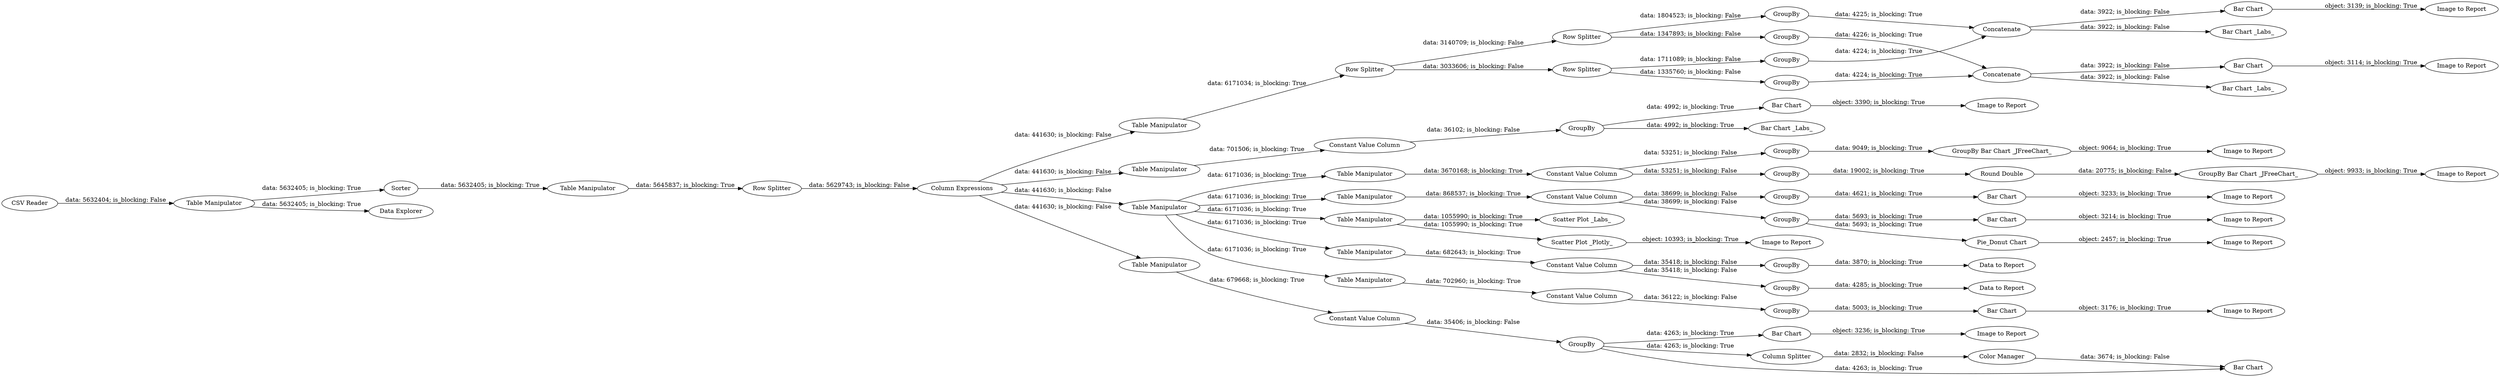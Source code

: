 digraph {
	"-644944411899144456_38" [label="Bar Chart"]
	"-644944411899144456_37" [label="Image to Report"]
	"-644944411899144456_15" [label=GroupBy]
	"-644944411899144456_87" [label=GroupBy]
	"-644944411899144456_49" [label="Bar Chart"]
	"-644944411899144456_85" [label="Constant Value Column"]
	"-644944411899144456_29" [label=Concatenate]
	"-644944411899144456_47" [label="Color Manager"]
	"-644944411899144456_70" [label="Bar Chart"]
	"-644944411899144456_59" [label="Image to Report"]
	"-644944411899144456_5" [label="Table Manipulator"]
	"-644944411899144456_68" [label=GroupBy]
	"-644944411899144456_10" [label="Row Splitter"]
	"-644944411899144456_4" [label="Row Splitter"]
	"-644944411899144456_54" [label="Constant Value Column"]
	"-644944411899144456_14" [label=GroupBy]
	"-644944411899144456_57" [label=GroupBy]
	"-644944411899144456_34" [label="Bar Chart _Labs_"]
	"-644944411899144456_72" [label=GroupBy]
	"-644944411899144456_66" [label="Table Manipulator"]
	"-644944411899144456_45" [label="Bar Chart"]
	"-644944411899144456_73" [label="Table Manipulator"]
	"-644944411899144456_74" [label="GroupBy Bar Chart _JFreeChart_"]
	"-644944411899144456_39" [label="Image to Report"]
	"-644944411899144456_80" [label="Image to Report"]
	"-644944411899144456_41" [label="Image to Report"]
	"-644944411899144456_9" [label="Row Splitter"]
	"-644944411899144456_31" [label="Table Manipulator"]
	"-644944411899144456_53" [label=GroupBy]
	"-644944411899144456_6" [label="Column Expressions"]
	"-644944411899144456_60" [label="Image to Report"]
	"-644944411899144456_75" [label="Image to Report"]
	"-644944411899144456_33" [label="Constant Value Column"]
	"-644944411899144456_55" [label="Bar Chart"]
	"-644944411899144456_52" [label="Table Manipulator"]
	"-644944411899144456_27" [label=Concatenate]
	"-644944411899144456_13" [label=GroupBy]
	"-644944411899144456_2" [label="Table Manipulator"]
	"-644944411899144456_48" [label="Column Splitter"]
	"-644944411899144456_56" [label="Image to Report"]
	"-644944411899144456_51" [label="Table Manipulator"]
	"-644944411899144456_40" [label="Bar Chart"]
	"-644944411899144456_28" [label="Bar Chart _Labs_"]
	"-644944411899144456_42" [label="Table Manipulator"]
	"-644944411899144456_69" [label="Image to Report"]
	"-644944411899144456_12" [label=GroupBy]
	"-644944411899144456_32" [label=GroupBy]
	"-644944411899144456_71" [label="Constant Value Column"]
	"-644944411899144456_82" [label="Data to Report"]
	"-644944411899144456_88" [label="Data to Report"]
	"-644944411899144456_50" [label="Image to Report"]
	"-644944411899144456_65" [label="Scatter Plot _Plotly_"]
	"-644944411899144456_86" [label=GroupBy]
	"-644944411899144456_8" [label="Table Manipulator"]
	"-644944411899144456_30" [label="Bar Chart _Labs_"]
	"-644944411899144456_81" [label="Round Double"]
	"-644944411899144456_3" [label=Sorter]
	"-644944411899144456_67" [label="Constant Value Column"]
	"-644944411899144456_63" [label="Table Manipulator"]
	"-644944411899144456_58" [label="Pie_Donut Chart"]
	"-644944411899144456_77" [label=GroupBy]
	"-644944411899144456_11" [label="Row Splitter"]
	"-644944411899144456_84" [label="Table Manipulator"]
	"-644944411899144456_62" [label="Scatter Plot _Labs_"]
	"-644944411899144456_44" [label="Constant Value Column"]
	"-644944411899144456_43" [label=GroupBy]
	"-644944411899144456_64" [label="Image to Report"]
	"-644944411899144456_1" [label="CSV Reader"]
	"-644944411899144456_61" [label="Bar Chart"]
	"-644944411899144456_7" [label="Data Explorer"]
	"-644944411899144456_79" [label="GroupBy Bar Chart _JFreeChart_"]
	"-644944411899144456_35" [label="Bar Chart"]
	"-644944411899144456_52" -> "-644944411899144456_54" [label="data: 868537; is_blocking: True"]
	"-644944411899144456_70" -> "-644944411899144456_69" [label="object: 3176; is_blocking: True"]
	"-644944411899144456_67" -> "-644944411899144456_68" [label="data: 36122; is_blocking: False"]
	"-644944411899144456_51" -> "-644944411899144456_84" [label="data: 6171036; is_blocking: True"]
	"-644944411899144456_10" -> "-644944411899144456_12" [label="data: 1335760; is_blocking: False"]
	"-644944411899144456_79" -> "-644944411899144456_80" [label="object: 9933; is_blocking: True"]
	"-644944411899144456_9" -> "-644944411899144456_10" [label="data: 3033606; is_blocking: False"]
	"-644944411899144456_6" -> "-644944411899144456_31" [label="data: 441630; is_blocking: False"]
	"-644944411899144456_6" -> "-644944411899144456_42" [label="data: 441630; is_blocking: False"]
	"-644944411899144456_11" -> "-644944411899144456_15" [label="data: 1804523; is_blocking: False"]
	"-644944411899144456_81" -> "-644944411899144456_79" [label="data: 20775; is_blocking: False"]
	"-644944411899144456_29" -> "-644944411899144456_30" [label="data: 3922; is_blocking: False"]
	"-644944411899144456_32" -> "-644944411899144456_35" [label="data: 4992; is_blocking: True"]
	"-644944411899144456_54" -> "-644944411899144456_57" [label="data: 38699; is_blocking: False"]
	"-644944411899144456_9" -> "-644944411899144456_11" [label="data: 3140709; is_blocking: False"]
	"-644944411899144456_55" -> "-644944411899144456_56" [label="object: 3214; is_blocking: True"]
	"-644944411899144456_5" -> "-644944411899144456_4" [label="data: 5645837; is_blocking: True"]
	"-644944411899144456_33" -> "-644944411899144456_32" [label="data: 36102; is_blocking: False"]
	"-644944411899144456_13" -> "-644944411899144456_29" [label="data: 4224; is_blocking: True"]
	"-644944411899144456_40" -> "-644944411899144456_41" [label="object: 3114; is_blocking: True"]
	"-644944411899144456_43" -> "-644944411899144456_48" [label="data: 4263; is_blocking: True"]
	"-644944411899144456_71" -> "-644944411899144456_77" [label="data: 53251; is_blocking: False"]
	"-644944411899144456_74" -> "-644944411899144456_75" [label="object: 9064; is_blocking: True"]
	"-644944411899144456_15" -> "-644944411899144456_29" [label="data: 4225; is_blocking: True"]
	"-644944411899144456_85" -> "-644944411899144456_87" [label="data: 35418; is_blocking: False"]
	"-644944411899144456_6" -> "-644944411899144456_51" [label="data: 441630; is_blocking: False"]
	"-644944411899144456_10" -> "-644944411899144456_13" [label="data: 1711089; is_blocking: False"]
	"-644944411899144456_51" -> "-644944411899144456_63" [label="data: 6171036; is_blocking: True"]
	"-644944411899144456_51" -> "-644944411899144456_73" [label="data: 6171036; is_blocking: True"]
	"-644944411899144456_85" -> "-644944411899144456_86" [label="data: 35418; is_blocking: False"]
	"-644944411899144456_27" -> "-644944411899144456_28" [label="data: 3922; is_blocking: False"]
	"-644944411899144456_72" -> "-644944411899144456_74" [label="data: 9049; is_blocking: True"]
	"-644944411899144456_6" -> "-644944411899144456_8" [label="data: 441630; is_blocking: False"]
	"-644944411899144456_63" -> "-644944411899144456_62" [label="data: 1055990; is_blocking: True"]
	"-644944411899144456_53" -> "-644944411899144456_58" [label="data: 5693; is_blocking: True"]
	"-644944411899144456_68" -> "-644944411899144456_70" [label="data: 5003; is_blocking: True"]
	"-644944411899144456_65" -> "-644944411899144456_64" [label="object: 10393; is_blocking: True"]
	"-644944411899144456_87" -> "-644944411899144456_88" [label="data: 3870; is_blocking: True"]
	"-644944411899144456_49" -> "-644944411899144456_50" [label="object: 3236; is_blocking: True"]
	"-644944411899144456_51" -> "-644944411899144456_66" [label="data: 6171036; is_blocking: True"]
	"-644944411899144456_86" -> "-644944411899144456_82" [label="data: 4285; is_blocking: True"]
	"-644944411899144456_8" -> "-644944411899144456_9" [label="data: 6171034; is_blocking: True"]
	"-644944411899144456_48" -> "-644944411899144456_47" [label="data: 2832; is_blocking: False"]
	"-644944411899144456_47" -> "-644944411899144456_45" [label="data: 3674; is_blocking: False"]
	"-644944411899144456_1" -> "-644944411899144456_2" [label="data: 5632404; is_blocking: False"]
	"-644944411899144456_31" -> "-644944411899144456_33" [label="data: 701506; is_blocking: True"]
	"-644944411899144456_27" -> "-644944411899144456_40" [label="data: 3922; is_blocking: False"]
	"-644944411899144456_12" -> "-644944411899144456_27" [label="data: 4224; is_blocking: True"]
	"-644944411899144456_35" -> "-644944411899144456_37" [label="object: 3390; is_blocking: True"]
	"-644944411899144456_38" -> "-644944411899144456_39" [label="object: 3139; is_blocking: True"]
	"-644944411899144456_44" -> "-644944411899144456_43" [label="data: 35406; is_blocking: False"]
	"-644944411899144456_61" -> "-644944411899144456_60" [label="object: 3233; is_blocking: True"]
	"-644944411899144456_73" -> "-644944411899144456_71" [label="data: 3670168; is_blocking: True"]
	"-644944411899144456_29" -> "-644944411899144456_38" [label="data: 3922; is_blocking: False"]
	"-644944411899144456_11" -> "-644944411899144456_14" [label="data: 1347893; is_blocking: False"]
	"-644944411899144456_43" -> "-644944411899144456_45" [label="data: 4263; is_blocking: True"]
	"-644944411899144456_53" -> "-644944411899144456_55" [label="data: 5693; is_blocking: True"]
	"-644944411899144456_84" -> "-644944411899144456_85" [label="data: 682643; is_blocking: True"]
	"-644944411899144456_77" -> "-644944411899144456_81" [label="data: 19002; is_blocking: True"]
	"-644944411899144456_32" -> "-644944411899144456_34" [label="data: 4992; is_blocking: True"]
	"-644944411899144456_43" -> "-644944411899144456_49" [label="data: 4263; is_blocking: True"]
	"-644944411899144456_51" -> "-644944411899144456_52" [label="data: 6171036; is_blocking: True"]
	"-644944411899144456_57" -> "-644944411899144456_61" [label="data: 4621; is_blocking: True"]
	"-644944411899144456_63" -> "-644944411899144456_65" [label="data: 1055990; is_blocking: True"]
	"-644944411899144456_71" -> "-644944411899144456_72" [label="data: 53251; is_blocking: False"]
	"-644944411899144456_14" -> "-644944411899144456_27" [label="data: 4226; is_blocking: True"]
	"-644944411899144456_2" -> "-644944411899144456_7" [label="data: 5632405; is_blocking: True"]
	"-644944411899144456_4" -> "-644944411899144456_6" [label="data: 5629743; is_blocking: False"]
	"-644944411899144456_58" -> "-644944411899144456_59" [label="object: 2457; is_blocking: True"]
	"-644944411899144456_66" -> "-644944411899144456_67" [label="data: 702960; is_blocking: True"]
	"-644944411899144456_54" -> "-644944411899144456_53" [label="data: 38699; is_blocking: False"]
	"-644944411899144456_3" -> "-644944411899144456_5" [label="data: 5632405; is_blocking: True"]
	"-644944411899144456_2" -> "-644944411899144456_3" [label="data: 5632405; is_blocking: True"]
	"-644944411899144456_42" -> "-644944411899144456_44" [label="data: 679668; is_blocking: True"]
	rankdir=LR
}
